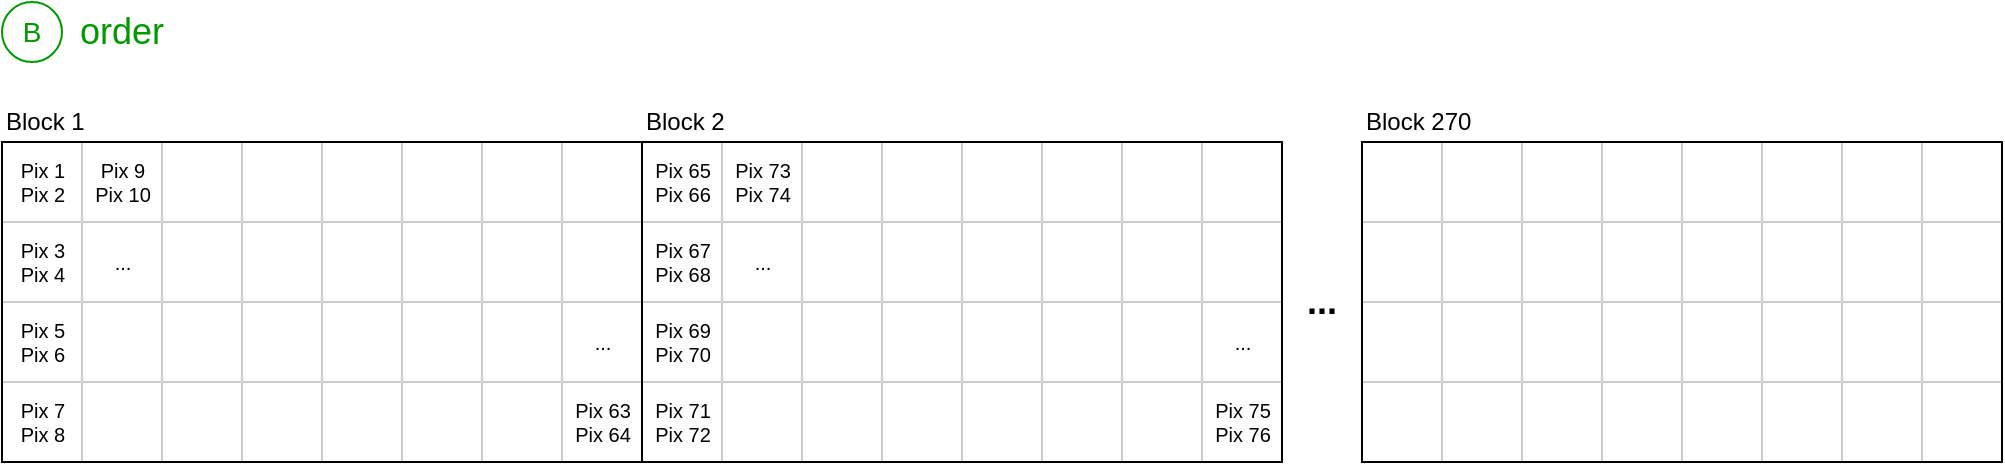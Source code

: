 <mxfile version="10.9.5" type="google"><diagram name="Page-1" id="fc2ac565-0d4e-3f0d-88b0-a54af1634ed7"><mxGraphModel dx="1221" dy="589" grid="1" gridSize="10" guides="1" tooltips="1" connect="0" arrows="1" fold="1" page="1" pageScale="1.5" pageWidth="1169" pageHeight="827" background="#ffffff" math="0" shadow="0"><root><mxCell id="0" style=";html=1;"/><mxCell id="1" style=";html=1;" parent="0"/><mxCell id="cZu3Xd3DterZIPVMsgjD-100" value="Pix 1&lt;br&gt;Pix 2" style="align=center;strokeColor=#CCCCCC;html=1;fontSize=10;" parent="1" vertex="1"><mxGeometry x="280" y="400" width="40" height="40" as="geometry"/></mxCell><mxCell id="cZu3Xd3DterZIPVMsgjD-149" value="Block 1" style="text;html=1;strokeColor=none;fillColor=none;align=left;verticalAlign=middle;whiteSpace=wrap;rounded=0;" parent="1" vertex="1"><mxGeometry x="280" y="380" width="50" height="20" as="geometry"/></mxCell><mxCell id="cZu3Xd3DterZIPVMsgjD-183" value="Block 2" style="text;html=1;strokeColor=none;fillColor=none;align=left;verticalAlign=middle;whiteSpace=wrap;rounded=0;" parent="1" vertex="1"><mxGeometry x="600" y="380" width="50" height="20" as="geometry"/></mxCell><mxCell id="cZu3Xd3DterZIPVMsgjD-221" value="Block 270" style="text;html=1;strokeColor=none;fillColor=none;align=left;verticalAlign=middle;whiteSpace=wrap;rounded=0;" parent="1" vertex="1"><mxGeometry x="960" y="380" width="70" height="20" as="geometry"/></mxCell><mxCell id="cZu3Xd3DterZIPVMsgjD-245" value="..." style="text;html=1;strokeColor=none;fillColor=none;align=center;verticalAlign=middle;whiteSpace=wrap;rounded=0;fontColor=#000000;fontStyle=1;fontSize=18;" parent="1" vertex="1"><mxGeometry x="920" y="470" width="40" height="20" as="geometry"/></mxCell><mxCell id="cZu3Xd3DterZIPVMsgjD-256" value="B" style="ellipse;whiteSpace=wrap;html=1;aspect=fixed;strokeColor=#009900;fontColor=#009900;fontSize=14;" parent="1" vertex="1"><mxGeometry x="280" y="330" width="30" height="30" as="geometry"/></mxCell><mxCell id="cZu3Xd3DterZIPVMsgjD-257" value="order" style="text;html=1;strokeColor=none;fillColor=none;align=center;verticalAlign=middle;whiteSpace=wrap;rounded=0;fontSize=18;fontColor=#009900;" parent="1" vertex="1"><mxGeometry x="320" y="335" width="40" height="20" as="geometry"/></mxCell><mxCell id="AqMJXoUqYi4660glGc9K-1" value="Pix 3&lt;br&gt;Pix 4" style="align=center;strokeColor=#CCCCCC;html=1;fontSize=10;" vertex="1" parent="1"><mxGeometry x="280" y="440" width="40" height="40" as="geometry"/></mxCell><mxCell id="AqMJXoUqYi4660glGc9K-2" value="Pix 5&lt;br&gt;Pix 6" style="align=center;strokeColor=#CCCCCC;html=1;fontSize=10;" vertex="1" parent="1"><mxGeometry x="280" y="480" width="40" height="40" as="geometry"/></mxCell><mxCell id="AqMJXoUqYi4660glGc9K-3" value="Pix 7&lt;br&gt;Pix 8" style="align=center;strokeColor=#CCCCCC;html=1;fontSize=10;" vertex="1" parent="1"><mxGeometry x="280" y="520" width="40" height="40" as="geometry"/></mxCell><mxCell id="AqMJXoUqYi4660glGc9K-4" value="Pix 9&lt;br&gt;Pix 10" style="align=center;strokeColor=#CCCCCC;html=1;fontSize=10;" vertex="1" parent="1"><mxGeometry x="320" y="400" width="40" height="40" as="geometry"/></mxCell><mxCell id="AqMJXoUqYi4660glGc9K-5" value="..." style="align=center;strokeColor=#CCCCCC;html=1;fontSize=10;" vertex="1" parent="1"><mxGeometry x="320" y="440" width="40" height="40" as="geometry"/></mxCell><mxCell id="AqMJXoUqYi4660glGc9K-8" value="" style="align=center;strokeColor=#CCCCCC;html=1;fontSize=10;" vertex="1" parent="1"><mxGeometry x="320" y="480" width="40" height="40" as="geometry"/></mxCell><mxCell id="AqMJXoUqYi4660glGc9K-9" value="" style="align=center;strokeColor=#CCCCCC;html=1;fontSize=10;" vertex="1" parent="1"><mxGeometry x="320" y="520" width="40" height="40" as="geometry"/></mxCell><mxCell id="AqMJXoUqYi4660glGc9K-10" value="" style="align=center;strokeColor=#CCCCCC;html=1;fontSize=10;" vertex="1" parent="1"><mxGeometry x="360" y="480" width="40" height="40" as="geometry"/></mxCell><mxCell id="AqMJXoUqYi4660glGc9K-11" value="" style="align=center;strokeColor=#CCCCCC;html=1;fontSize=10;" vertex="1" parent="1"><mxGeometry x="360" y="520" width="40" height="40" as="geometry"/></mxCell><mxCell id="AqMJXoUqYi4660glGc9K-12" value="" style="align=center;strokeColor=#CCCCCC;html=1;fontSize=10;" vertex="1" parent="1"><mxGeometry x="360" y="400" width="40" height="40" as="geometry"/></mxCell><mxCell id="AqMJXoUqYi4660glGc9K-13" value="" style="align=center;strokeColor=#CCCCCC;html=1;fontSize=10;" vertex="1" parent="1"><mxGeometry x="360" y="440" width="40" height="40" as="geometry"/></mxCell><mxCell id="AqMJXoUqYi4660glGc9K-16" value="" style="align=center;strokeColor=#CCCCCC;html=1;fontSize=10;" vertex="1" parent="1"><mxGeometry x="400" y="480" width="40" height="40" as="geometry"/></mxCell><mxCell id="AqMJXoUqYi4660glGc9K-17" value="" style="align=center;strokeColor=#CCCCCC;html=1;fontSize=10;" vertex="1" parent="1"><mxGeometry x="400" y="520" width="40" height="40" as="geometry"/></mxCell><mxCell id="AqMJXoUqYi4660glGc9K-18" value="" style="align=center;strokeColor=#CCCCCC;html=1;fontSize=10;" vertex="1" parent="1"><mxGeometry x="400" y="400" width="40" height="40" as="geometry"/></mxCell><mxCell id="AqMJXoUqYi4660glGc9K-19" value="" style="align=center;strokeColor=#CCCCCC;html=1;fontSize=10;" vertex="1" parent="1"><mxGeometry x="400" y="440" width="40" height="40" as="geometry"/></mxCell><mxCell id="AqMJXoUqYi4660glGc9K-20" value="" style="align=center;strokeColor=#CCCCCC;html=1;fontSize=10;" vertex="1" parent="1"><mxGeometry x="440" y="480" width="40" height="40" as="geometry"/></mxCell><mxCell id="AqMJXoUqYi4660glGc9K-21" value="" style="align=center;strokeColor=#CCCCCC;html=1;fontSize=10;" vertex="1" parent="1"><mxGeometry x="440" y="520" width="40" height="40" as="geometry"/></mxCell><mxCell id="AqMJXoUqYi4660glGc9K-22" value="" style="align=center;strokeColor=#CCCCCC;html=1;fontSize=10;" vertex="1" parent="1"><mxGeometry x="440" y="400" width="40" height="40" as="geometry"/></mxCell><mxCell id="AqMJXoUqYi4660glGc9K-23" value="" style="align=center;strokeColor=#CCCCCC;html=1;fontSize=10;" vertex="1" parent="1"><mxGeometry x="440" y="440" width="40" height="40" as="geometry"/></mxCell><mxCell id="AqMJXoUqYi4660glGc9K-24" value="" style="align=center;strokeColor=#CCCCCC;html=1;fontSize=10;" vertex="1" parent="1"><mxGeometry x="480" y="480" width="40" height="40" as="geometry"/></mxCell><mxCell id="AqMJXoUqYi4660glGc9K-25" value="" style="align=center;strokeColor=#CCCCCC;html=1;fontSize=10;" vertex="1" parent="1"><mxGeometry x="480" y="520" width="40" height="40" as="geometry"/></mxCell><mxCell id="AqMJXoUqYi4660glGc9K-26" value="" style="align=center;strokeColor=#CCCCCC;html=1;fontSize=10;" vertex="1" parent="1"><mxGeometry x="480" y="400" width="40" height="40" as="geometry"/></mxCell><mxCell id="AqMJXoUqYi4660glGc9K-27" value="" style="align=center;strokeColor=#CCCCCC;html=1;fontSize=10;" vertex="1" parent="1"><mxGeometry x="480" y="440" width="40" height="40" as="geometry"/></mxCell><mxCell id="AqMJXoUqYi4660glGc9K-28" value="" style="align=center;strokeColor=#CCCCCC;html=1;fontSize=10;" vertex="1" parent="1"><mxGeometry x="520" y="480" width="40" height="40" as="geometry"/></mxCell><mxCell id="AqMJXoUqYi4660glGc9K-29" value="" style="align=center;strokeColor=#CCCCCC;html=1;fontSize=10;" vertex="1" parent="1"><mxGeometry x="520" y="520" width="40" height="40" as="geometry"/></mxCell><mxCell id="AqMJXoUqYi4660glGc9K-30" value="" style="align=center;strokeColor=#CCCCCC;html=1;fontSize=10;" vertex="1" parent="1"><mxGeometry x="520" y="400" width="40" height="40" as="geometry"/></mxCell><mxCell id="AqMJXoUqYi4660glGc9K-31" value="" style="align=center;strokeColor=#CCCCCC;html=1;fontSize=10;" vertex="1" parent="1"><mxGeometry x="520" y="440" width="40" height="40" as="geometry"/></mxCell><mxCell id="AqMJXoUqYi4660glGc9K-32" value="..." style="align=center;strokeColor=#CCCCCC;html=1;fontSize=10;" vertex="1" parent="1"><mxGeometry x="560" y="480" width="40" height="40" as="geometry"/></mxCell><mxCell id="AqMJXoUqYi4660glGc9K-33" value="Pix 63&lt;br&gt;Pix 64" style="align=center;strokeColor=#CCCCCC;html=1;fontSize=10;" vertex="1" parent="1"><mxGeometry x="560" y="520" width="40" height="40" as="geometry"/></mxCell><mxCell id="AqMJXoUqYi4660glGc9K-34" value="" style="align=center;strokeColor=#CCCCCC;html=1;fontSize=10;" vertex="1" parent="1"><mxGeometry x="560" y="400" width="40" height="40" as="geometry"/></mxCell><mxCell id="AqMJXoUqYi4660glGc9K-35" value="" style="align=center;strokeColor=#CCCCCC;html=1;fontSize=10;" vertex="1" parent="1"><mxGeometry x="560" y="440" width="40" height="40" as="geometry"/></mxCell><mxCell id="cZu3Xd3DterZIPVMsgjD-148" value="" style="rounded=0;whiteSpace=wrap;html=1;fillColor=none;" parent="1" vertex="1"><mxGeometry x="280" y="400" width="320" height="160" as="geometry"/></mxCell><mxCell id="AqMJXoUqYi4660glGc9K-36" value="" style="align=center;strokeColor=#CCCCCC;html=1;fontSize=10;" vertex="1" parent="1"><mxGeometry x="960" y="480" width="40" height="40" as="geometry"/></mxCell><mxCell id="AqMJXoUqYi4660glGc9K-37" value="" style="align=center;strokeColor=#CCCCCC;html=1;fontSize=10;" vertex="1" parent="1"><mxGeometry x="960" y="520" width="40" height="40" as="geometry"/></mxCell><mxCell id="AqMJXoUqYi4660glGc9K-38" value="" style="align=center;strokeColor=#CCCCCC;html=1;fontSize=10;" vertex="1" parent="1"><mxGeometry x="960" y="400" width="40" height="40" as="geometry"/></mxCell><mxCell id="AqMJXoUqYi4660glGc9K-39" value="" style="align=center;strokeColor=#CCCCCC;html=1;fontSize=10;" vertex="1" parent="1"><mxGeometry x="960" y="440" width="40" height="40" as="geometry"/></mxCell><mxCell id="AqMJXoUqYi4660glGc9K-40" value="" style="align=center;strokeColor=#CCCCCC;html=1;fontSize=10;" vertex="1" parent="1"><mxGeometry x="1000" y="480" width="40" height="40" as="geometry"/></mxCell><mxCell id="AqMJXoUqYi4660glGc9K-41" value="" style="align=center;strokeColor=#CCCCCC;html=1;fontSize=10;" vertex="1" parent="1"><mxGeometry x="1000" y="520" width="40" height="40" as="geometry"/></mxCell><mxCell id="AqMJXoUqYi4660glGc9K-42" value="" style="align=center;strokeColor=#CCCCCC;html=1;fontSize=10;" vertex="1" parent="1"><mxGeometry x="1000" y="400" width="40" height="40" as="geometry"/></mxCell><mxCell id="AqMJXoUqYi4660glGc9K-43" value="" style="align=center;strokeColor=#CCCCCC;html=1;fontSize=10;" vertex="1" parent="1"><mxGeometry x="1000" y="440" width="40" height="40" as="geometry"/></mxCell><mxCell id="AqMJXoUqYi4660glGc9K-44" value="" style="align=center;strokeColor=#CCCCCC;html=1;fontSize=10;" vertex="1" parent="1"><mxGeometry x="1040" y="480" width="40" height="40" as="geometry"/></mxCell><mxCell id="AqMJXoUqYi4660glGc9K-45" value="" style="align=center;strokeColor=#CCCCCC;html=1;fontSize=10;" vertex="1" parent="1"><mxGeometry x="1040" y="520" width="40" height="40" as="geometry"/></mxCell><mxCell id="AqMJXoUqYi4660glGc9K-46" value="" style="align=center;strokeColor=#CCCCCC;html=1;fontSize=10;" vertex="1" parent="1"><mxGeometry x="1040" y="400" width="40" height="40" as="geometry"/></mxCell><mxCell id="AqMJXoUqYi4660glGc9K-47" value="" style="align=center;strokeColor=#CCCCCC;html=1;fontSize=10;" vertex="1" parent="1"><mxGeometry x="1040" y="440" width="40" height="40" as="geometry"/></mxCell><mxCell id="AqMJXoUqYi4660glGc9K-48" value="" style="align=center;strokeColor=#CCCCCC;html=1;fontSize=10;" vertex="1" parent="1"><mxGeometry x="1080" y="480" width="40" height="40" as="geometry"/></mxCell><mxCell id="AqMJXoUqYi4660glGc9K-49" value="" style="align=center;strokeColor=#CCCCCC;html=1;fontSize=10;" vertex="1" parent="1"><mxGeometry x="1080" y="520" width="40" height="40" as="geometry"/></mxCell><mxCell id="AqMJXoUqYi4660glGc9K-50" value="" style="align=center;strokeColor=#CCCCCC;html=1;fontSize=10;" vertex="1" parent="1"><mxGeometry x="1080" y="400" width="40" height="40" as="geometry"/></mxCell><mxCell id="AqMJXoUqYi4660glGc9K-51" value="" style="align=center;strokeColor=#CCCCCC;html=1;fontSize=10;" vertex="1" parent="1"><mxGeometry x="1080" y="440" width="40" height="40" as="geometry"/></mxCell><mxCell id="AqMJXoUqYi4660glGc9K-52" value="" style="align=center;strokeColor=#CCCCCC;html=1;fontSize=10;" vertex="1" parent="1"><mxGeometry x="1120" y="480" width="40" height="40" as="geometry"/></mxCell><mxCell id="AqMJXoUqYi4660glGc9K-53" value="" style="align=center;strokeColor=#CCCCCC;html=1;fontSize=10;" vertex="1" parent="1"><mxGeometry x="1120" y="520" width="40" height="40" as="geometry"/></mxCell><mxCell id="AqMJXoUqYi4660glGc9K-54" value="" style="align=center;strokeColor=#CCCCCC;html=1;fontSize=10;" vertex="1" parent="1"><mxGeometry x="1120" y="400" width="40" height="40" as="geometry"/></mxCell><mxCell id="AqMJXoUqYi4660glGc9K-55" value="" style="align=center;strokeColor=#CCCCCC;html=1;fontSize=10;" vertex="1" parent="1"><mxGeometry x="1120" y="440" width="40" height="40" as="geometry"/></mxCell><mxCell id="AqMJXoUqYi4660glGc9K-56" value="" style="align=center;strokeColor=#CCCCCC;html=1;fontSize=10;" vertex="1" parent="1"><mxGeometry x="1160" y="480" width="40" height="40" as="geometry"/></mxCell><mxCell id="AqMJXoUqYi4660glGc9K-57" value="" style="align=center;strokeColor=#CCCCCC;html=1;fontSize=10;" vertex="1" parent="1"><mxGeometry x="1160" y="520" width="40" height="40" as="geometry"/></mxCell><mxCell id="AqMJXoUqYi4660glGc9K-58" value="" style="align=center;strokeColor=#CCCCCC;html=1;fontSize=10;" vertex="1" parent="1"><mxGeometry x="1160" y="400" width="40" height="40" as="geometry"/></mxCell><mxCell id="AqMJXoUqYi4660glGc9K-59" value="" style="align=center;strokeColor=#CCCCCC;html=1;fontSize=10;" vertex="1" parent="1"><mxGeometry x="1160" y="440" width="40" height="40" as="geometry"/></mxCell><mxCell id="AqMJXoUqYi4660glGc9K-60" value="" style="align=center;strokeColor=#CCCCCC;html=1;fontSize=10;" vertex="1" parent="1"><mxGeometry x="1200" y="480" width="40" height="40" as="geometry"/></mxCell><mxCell id="AqMJXoUqYi4660glGc9K-61" value="" style="align=center;strokeColor=#CCCCCC;html=1;fontSize=10;" vertex="1" parent="1"><mxGeometry x="1200" y="520" width="40" height="40" as="geometry"/></mxCell><mxCell id="AqMJXoUqYi4660glGc9K-62" value="" style="align=center;strokeColor=#CCCCCC;html=1;fontSize=10;" vertex="1" parent="1"><mxGeometry x="1200" y="400" width="40" height="40" as="geometry"/></mxCell><mxCell id="AqMJXoUqYi4660glGc9K-63" value="" style="align=center;strokeColor=#CCCCCC;html=1;fontSize=10;" vertex="1" parent="1"><mxGeometry x="1200" y="440" width="40" height="40" as="geometry"/></mxCell><mxCell id="AqMJXoUqYi4660glGc9K-64" value="" style="align=center;strokeColor=#CCCCCC;html=1;fontSize=10;" vertex="1" parent="1"><mxGeometry x="1240" y="480" width="40" height="40" as="geometry"/></mxCell><mxCell id="AqMJXoUqYi4660glGc9K-65" value="" style="align=center;strokeColor=#CCCCCC;html=1;fontSize=10;" vertex="1" parent="1"><mxGeometry x="1240" y="520" width="40" height="40" as="geometry"/></mxCell><mxCell id="AqMJXoUqYi4660glGc9K-66" value="" style="align=center;strokeColor=#CCCCCC;html=1;fontSize=10;" vertex="1" parent="1"><mxGeometry x="1240" y="400" width="40" height="40" as="geometry"/></mxCell><mxCell id="AqMJXoUqYi4660glGc9K-67" value="" style="align=center;strokeColor=#CCCCCC;html=1;fontSize=10;" vertex="1" parent="1"><mxGeometry x="1240" y="440" width="40" height="40" as="geometry"/></mxCell><mxCell id="cZu3Xd3DterZIPVMsgjD-244" value="" style="rounded=0;whiteSpace=wrap;html=1;fillColor=none;" parent="1" vertex="1"><mxGeometry x="960" y="400" width="320" height="160" as="geometry"/></mxCell><mxCell id="AqMJXoUqYi4660glGc9K-68" value="Pix 65&lt;br&gt;Pix 66" style="align=center;strokeColor=#CCCCCC;html=1;fontSize=10;" vertex="1" parent="1"><mxGeometry x="600" y="400" width="40" height="40" as="geometry"/></mxCell><mxCell id="AqMJXoUqYi4660glGc9K-69" value="Pix 67&lt;br&gt;Pix 68" style="align=center;strokeColor=#CCCCCC;html=1;fontSize=10;" vertex="1" parent="1"><mxGeometry x="600" y="440" width="40" height="40" as="geometry"/></mxCell><mxCell id="AqMJXoUqYi4660glGc9K-70" value="Pix 69&lt;br&gt;Pix 70" style="align=center;strokeColor=#CCCCCC;html=1;fontSize=10;" vertex="1" parent="1"><mxGeometry x="600" y="480" width="40" height="40" as="geometry"/></mxCell><mxCell id="AqMJXoUqYi4660glGc9K-71" value="Pix 71&lt;br&gt;Pix 72" style="align=center;strokeColor=#CCCCCC;html=1;fontSize=10;" vertex="1" parent="1"><mxGeometry x="600" y="520" width="40" height="40" as="geometry"/></mxCell><mxCell id="AqMJXoUqYi4660glGc9K-72" value="Pix 73&lt;br&gt;Pix 74" style="align=center;strokeColor=#CCCCCC;html=1;fontSize=10;" vertex="1" parent="1"><mxGeometry x="640" y="400" width="40" height="40" as="geometry"/></mxCell><mxCell id="AqMJXoUqYi4660glGc9K-73" value="..." style="align=center;strokeColor=#CCCCCC;html=1;fontSize=10;" vertex="1" parent="1"><mxGeometry x="640" y="440" width="40" height="40" as="geometry"/></mxCell><mxCell id="AqMJXoUqYi4660glGc9K-74" value="" style="align=center;strokeColor=#CCCCCC;html=1;fontSize=10;" vertex="1" parent="1"><mxGeometry x="640" y="480" width="40" height="40" as="geometry"/></mxCell><mxCell id="AqMJXoUqYi4660glGc9K-75" value="" style="align=center;strokeColor=#CCCCCC;html=1;fontSize=10;" vertex="1" parent="1"><mxGeometry x="640" y="520" width="40" height="40" as="geometry"/></mxCell><mxCell id="AqMJXoUqYi4660glGc9K-76" value="" style="align=center;strokeColor=#CCCCCC;html=1;fontSize=10;" vertex="1" parent="1"><mxGeometry x="680" y="480" width="40" height="40" as="geometry"/></mxCell><mxCell id="AqMJXoUqYi4660glGc9K-77" value="" style="align=center;strokeColor=#CCCCCC;html=1;fontSize=10;" vertex="1" parent="1"><mxGeometry x="680" y="520" width="40" height="40" as="geometry"/></mxCell><mxCell id="AqMJXoUqYi4660glGc9K-78" value="" style="align=center;strokeColor=#CCCCCC;html=1;fontSize=10;" vertex="1" parent="1"><mxGeometry x="680" y="400" width="40" height="40" as="geometry"/></mxCell><mxCell id="AqMJXoUqYi4660glGc9K-79" value="" style="align=center;strokeColor=#CCCCCC;html=1;fontSize=10;" vertex="1" parent="1"><mxGeometry x="680" y="440" width="40" height="40" as="geometry"/></mxCell><mxCell id="AqMJXoUqYi4660glGc9K-80" value="" style="align=center;strokeColor=#CCCCCC;html=1;fontSize=10;" vertex="1" parent="1"><mxGeometry x="720" y="480" width="40" height="40" as="geometry"/></mxCell><mxCell id="AqMJXoUqYi4660glGc9K-81" value="" style="align=center;strokeColor=#CCCCCC;html=1;fontSize=10;" vertex="1" parent="1"><mxGeometry x="720" y="520" width="40" height="40" as="geometry"/></mxCell><mxCell id="AqMJXoUqYi4660glGc9K-82" value="" style="align=center;strokeColor=#CCCCCC;html=1;fontSize=10;" vertex="1" parent="1"><mxGeometry x="720" y="400" width="40" height="40" as="geometry"/></mxCell><mxCell id="AqMJXoUqYi4660glGc9K-83" value="" style="align=center;strokeColor=#CCCCCC;html=1;fontSize=10;" vertex="1" parent="1"><mxGeometry x="720" y="440" width="40" height="40" as="geometry"/></mxCell><mxCell id="AqMJXoUqYi4660glGc9K-84" value="" style="align=center;strokeColor=#CCCCCC;html=1;fontSize=10;" vertex="1" parent="1"><mxGeometry x="760" y="480" width="40" height="40" as="geometry"/></mxCell><mxCell id="AqMJXoUqYi4660glGc9K-85" value="" style="align=center;strokeColor=#CCCCCC;html=1;fontSize=10;" vertex="1" parent="1"><mxGeometry x="760" y="520" width="40" height="40" as="geometry"/></mxCell><mxCell id="AqMJXoUqYi4660glGc9K-86" value="" style="align=center;strokeColor=#CCCCCC;html=1;fontSize=10;" vertex="1" parent="1"><mxGeometry x="760" y="400" width="40" height="40" as="geometry"/></mxCell><mxCell id="AqMJXoUqYi4660glGc9K-87" value="" style="align=center;strokeColor=#CCCCCC;html=1;fontSize=10;" vertex="1" parent="1"><mxGeometry x="760" y="440" width="40" height="40" as="geometry"/></mxCell><mxCell id="AqMJXoUqYi4660glGc9K-88" value="" style="align=center;strokeColor=#CCCCCC;html=1;fontSize=10;" vertex="1" parent="1"><mxGeometry x="800" y="480" width="40" height="40" as="geometry"/></mxCell><mxCell id="AqMJXoUqYi4660glGc9K-89" value="" style="align=center;strokeColor=#CCCCCC;html=1;fontSize=10;" vertex="1" parent="1"><mxGeometry x="800" y="520" width="40" height="40" as="geometry"/></mxCell><mxCell id="AqMJXoUqYi4660glGc9K-90" value="" style="align=center;strokeColor=#CCCCCC;html=1;fontSize=10;" vertex="1" parent="1"><mxGeometry x="800" y="400" width="40" height="40" as="geometry"/></mxCell><mxCell id="AqMJXoUqYi4660glGc9K-91" value="" style="align=center;strokeColor=#CCCCCC;html=1;fontSize=10;" vertex="1" parent="1"><mxGeometry x="800" y="440" width="40" height="40" as="geometry"/></mxCell><mxCell id="AqMJXoUqYi4660glGc9K-92" value="" style="align=center;strokeColor=#CCCCCC;html=1;fontSize=10;" vertex="1" parent="1"><mxGeometry x="840" y="480" width="40" height="40" as="geometry"/></mxCell><mxCell id="AqMJXoUqYi4660glGc9K-93" value="" style="align=center;strokeColor=#CCCCCC;html=1;fontSize=10;" vertex="1" parent="1"><mxGeometry x="840" y="520" width="40" height="40" as="geometry"/></mxCell><mxCell id="AqMJXoUqYi4660glGc9K-94" value="" style="align=center;strokeColor=#CCCCCC;html=1;fontSize=10;" vertex="1" parent="1"><mxGeometry x="840" y="400" width="40" height="40" as="geometry"/></mxCell><mxCell id="AqMJXoUqYi4660glGc9K-95" value="" style="align=center;strokeColor=#CCCCCC;html=1;fontSize=10;" vertex="1" parent="1"><mxGeometry x="840" y="440" width="40" height="40" as="geometry"/></mxCell><mxCell id="AqMJXoUqYi4660glGc9K-96" value="..." style="align=center;strokeColor=#CCCCCC;html=1;fontSize=10;" vertex="1" parent="1"><mxGeometry x="880" y="480" width="40" height="40" as="geometry"/></mxCell><mxCell id="AqMJXoUqYi4660glGc9K-97" value="Pix 75&lt;br&gt;Pix 76" style="align=center;strokeColor=#CCCCCC;html=1;fontSize=10;" vertex="1" parent="1"><mxGeometry x="880" y="520" width="40" height="40" as="geometry"/></mxCell><mxCell id="AqMJXoUqYi4660glGc9K-98" value="" style="align=center;strokeColor=#CCCCCC;html=1;fontSize=10;" vertex="1" parent="1"><mxGeometry x="880" y="400" width="40" height="40" as="geometry"/></mxCell><mxCell id="AqMJXoUqYi4660glGc9K-99" value="" style="align=center;strokeColor=#CCCCCC;html=1;fontSize=10;" vertex="1" parent="1"><mxGeometry x="880" y="440" width="40" height="40" as="geometry"/></mxCell><mxCell id="cZu3Xd3DterZIPVMsgjD-206" value="" style="rounded=0;whiteSpace=wrap;html=1;fillColor=none;" parent="1" vertex="1"><mxGeometry x="600" y="400" width="320" height="160" as="geometry"/></mxCell></root></mxGraphModel></diagram></mxfile>